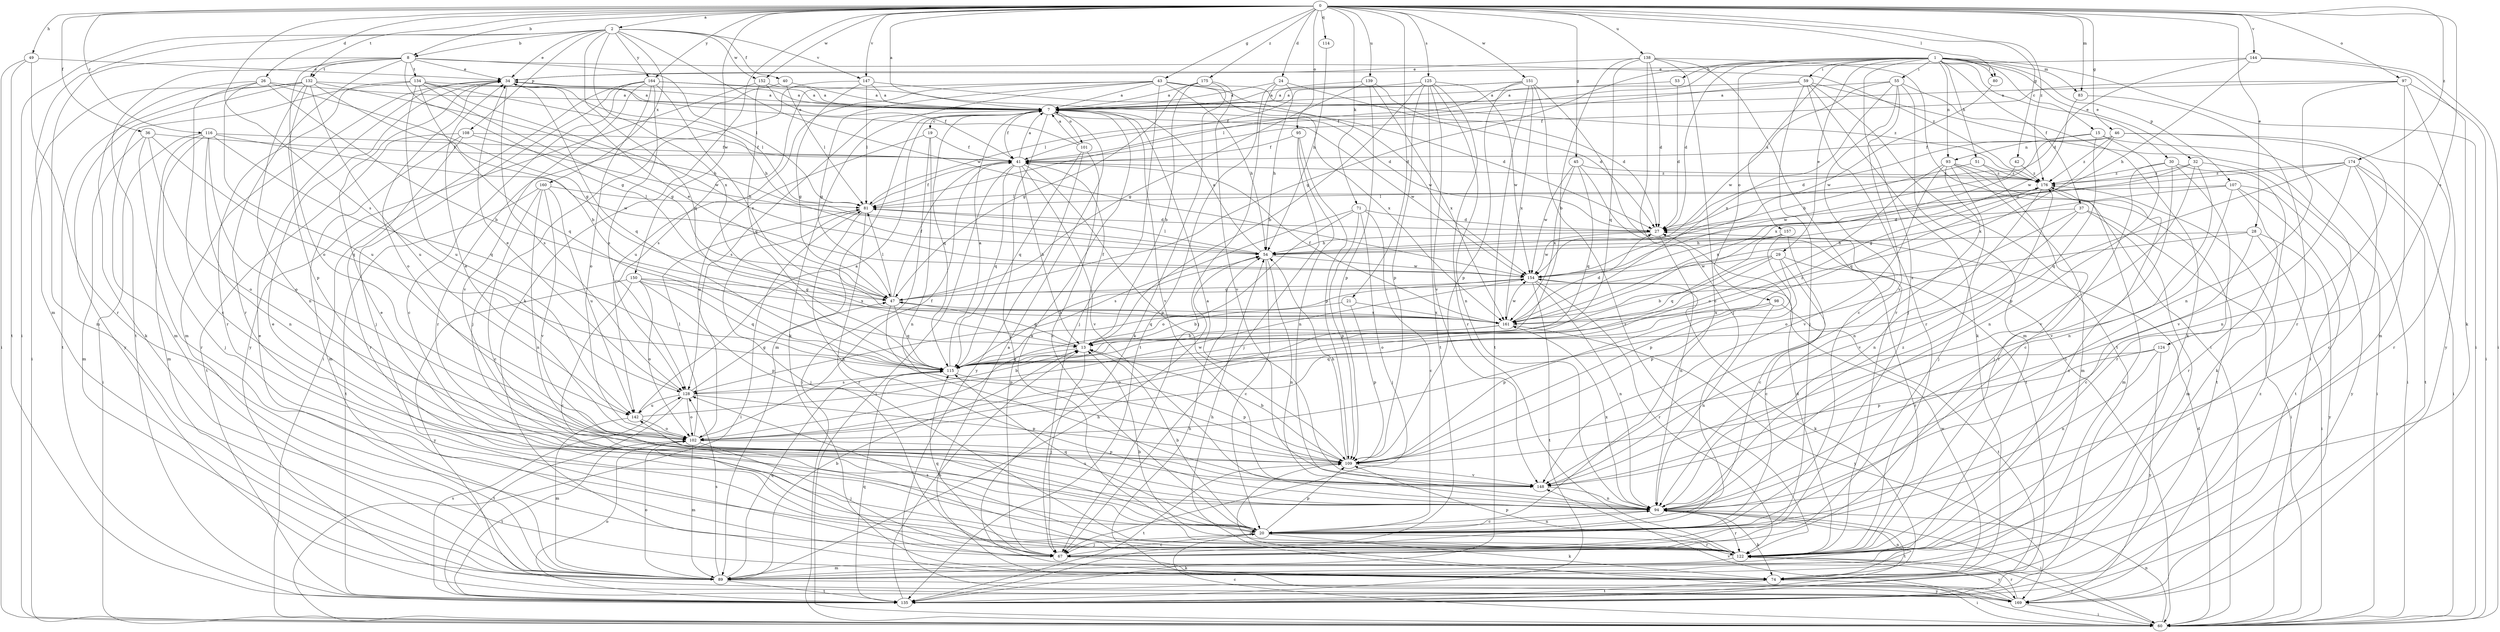 strict digraph  {
0;
1;
2;
7;
8;
13;
15;
19;
20;
21;
24;
26;
27;
28;
29;
30;
32;
34;
36;
37;
40;
41;
42;
43;
45;
46;
47;
49;
51;
53;
54;
55;
59;
60;
67;
71;
74;
80;
81;
83;
89;
93;
94;
95;
97;
98;
101;
102;
107;
108;
109;
114;
115;
116;
122;
124;
125;
128;
132;
134;
135;
138;
139;
142;
144;
147;
148;
150;
151;
152;
154;
157;
160;
161;
164;
169;
174;
175;
176;
0 -> 2  [label=a];
0 -> 7  [label=a];
0 -> 8  [label=b];
0 -> 21  [label=d];
0 -> 24  [label=d];
0 -> 26  [label=d];
0 -> 28  [label=e];
0 -> 36  [label=f];
0 -> 42  [label=g];
0 -> 43  [label=g];
0 -> 45  [label=g];
0 -> 46  [label=g];
0 -> 49  [label=h];
0 -> 71  [label=k];
0 -> 74  [label=k];
0 -> 80  [label=l];
0 -> 83  [label=m];
0 -> 95  [label=o];
0 -> 97  [label=o];
0 -> 114  [label=q];
0 -> 116  [label=r];
0 -> 124  [label=s];
0 -> 125  [label=s];
0 -> 128  [label=s];
0 -> 132  [label=t];
0 -> 138  [label=u];
0 -> 139  [label=u];
0 -> 144  [label=v];
0 -> 147  [label=v];
0 -> 150  [label=w];
0 -> 151  [label=w];
0 -> 152  [label=w];
0 -> 164  [label=y];
0 -> 174  [label=z];
0 -> 175  [label=z];
0 -> 176  [label=z];
1 -> 15  [label=c];
1 -> 27  [label=d];
1 -> 29  [label=e];
1 -> 30  [label=e];
1 -> 32  [label=e];
1 -> 37  [label=f];
1 -> 47  [label=g];
1 -> 51  [label=h];
1 -> 53  [label=h];
1 -> 55  [label=i];
1 -> 59  [label=i];
1 -> 60  [label=i];
1 -> 67  [label=j];
1 -> 80  [label=l];
1 -> 81  [label=l];
1 -> 83  [label=m];
1 -> 93  [label=n];
1 -> 98  [label=o];
1 -> 107  [label=p];
1 -> 157  [label=x];
2 -> 8  [label=b];
2 -> 34  [label=e];
2 -> 40  [label=f];
2 -> 60  [label=i];
2 -> 89  [label=m];
2 -> 108  [label=p];
2 -> 115  [label=q];
2 -> 147  [label=v];
2 -> 152  [label=w];
2 -> 154  [label=w];
2 -> 160  [label=x];
2 -> 161  [label=x];
2 -> 164  [label=y];
7 -> 19  [label=c];
7 -> 41  [label=f];
7 -> 67  [label=j];
7 -> 89  [label=m];
7 -> 101  [label=o];
7 -> 115  [label=q];
7 -> 128  [label=s];
7 -> 148  [label=v];
7 -> 154  [label=w];
8 -> 34  [label=e];
8 -> 47  [label=g];
8 -> 81  [label=l];
8 -> 89  [label=m];
8 -> 102  [label=o];
8 -> 122  [label=r];
8 -> 132  [label=t];
8 -> 134  [label=t];
8 -> 135  [label=t];
8 -> 176  [label=z];
13 -> 41  [label=f];
13 -> 47  [label=g];
13 -> 67  [label=j];
13 -> 115  [label=q];
15 -> 60  [label=i];
15 -> 93  [label=n];
15 -> 94  [label=n];
15 -> 109  [label=p];
15 -> 161  [label=x];
19 -> 41  [label=f];
19 -> 60  [label=i];
19 -> 94  [label=n];
19 -> 102  [label=o];
20 -> 13  [label=b];
20 -> 34  [label=e];
20 -> 67  [label=j];
20 -> 74  [label=k];
20 -> 94  [label=n];
20 -> 109  [label=p];
20 -> 115  [label=q];
20 -> 122  [label=r];
21 -> 13  [label=b];
21 -> 109  [label=p];
21 -> 161  [label=x];
24 -> 7  [label=a];
24 -> 27  [label=d];
24 -> 54  [label=h];
24 -> 67  [label=j];
24 -> 135  [label=t];
26 -> 7  [label=a];
26 -> 13  [label=b];
26 -> 20  [label=c];
26 -> 47  [label=g];
26 -> 74  [label=k];
26 -> 142  [label=u];
27 -> 54  [label=h];
27 -> 94  [label=n];
27 -> 154  [label=w];
28 -> 20  [label=c];
28 -> 54  [label=h];
28 -> 60  [label=i];
28 -> 161  [label=x];
28 -> 169  [label=y];
29 -> 13  [label=b];
29 -> 20  [label=c];
29 -> 102  [label=o];
29 -> 109  [label=p];
29 -> 122  [label=r];
29 -> 154  [label=w];
30 -> 20  [label=c];
30 -> 67  [label=j];
30 -> 74  [label=k];
30 -> 122  [label=r];
30 -> 176  [label=z];
32 -> 60  [label=i];
32 -> 94  [label=n];
32 -> 115  [label=q];
32 -> 148  [label=v];
32 -> 176  [label=z];
34 -> 7  [label=a];
34 -> 81  [label=l];
34 -> 89  [label=m];
34 -> 102  [label=o];
34 -> 115  [label=q];
34 -> 128  [label=s];
36 -> 41  [label=f];
36 -> 89  [label=m];
36 -> 102  [label=o];
36 -> 115  [label=q];
36 -> 122  [label=r];
37 -> 27  [label=d];
37 -> 60  [label=i];
37 -> 89  [label=m];
37 -> 102  [label=o];
37 -> 148  [label=v];
40 -> 7  [label=a];
40 -> 81  [label=l];
40 -> 122  [label=r];
41 -> 7  [label=a];
41 -> 13  [label=b];
41 -> 60  [label=i];
41 -> 109  [label=p];
41 -> 115  [label=q];
41 -> 148  [label=v];
41 -> 176  [label=z];
42 -> 154  [label=w];
42 -> 176  [label=z];
43 -> 7  [label=a];
43 -> 47  [label=g];
43 -> 54  [label=h];
43 -> 67  [label=j];
43 -> 74  [label=k];
43 -> 128  [label=s];
43 -> 142  [label=u];
43 -> 154  [label=w];
43 -> 161  [label=x];
43 -> 176  [label=z];
45 -> 115  [label=q];
45 -> 135  [label=t];
45 -> 154  [label=w];
45 -> 161  [label=x];
45 -> 176  [label=z];
46 -> 27  [label=d];
46 -> 41  [label=f];
46 -> 94  [label=n];
46 -> 122  [label=r];
46 -> 161  [label=x];
46 -> 176  [label=z];
47 -> 34  [label=e];
47 -> 41  [label=f];
47 -> 81  [label=l];
47 -> 109  [label=p];
47 -> 115  [label=q];
47 -> 161  [label=x];
49 -> 34  [label=e];
49 -> 60  [label=i];
49 -> 122  [label=r];
49 -> 135  [label=t];
51 -> 54  [label=h];
51 -> 122  [label=r];
51 -> 176  [label=z];
53 -> 7  [label=a];
53 -> 27  [label=d];
54 -> 7  [label=a];
54 -> 20  [label=c];
54 -> 81  [label=l];
54 -> 94  [label=n];
54 -> 154  [label=w];
55 -> 7  [label=a];
55 -> 20  [label=c];
55 -> 74  [label=k];
55 -> 89  [label=m];
55 -> 148  [label=v];
55 -> 154  [label=w];
55 -> 161  [label=x];
59 -> 7  [label=a];
59 -> 41  [label=f];
59 -> 60  [label=i];
59 -> 67  [label=j];
59 -> 74  [label=k];
59 -> 122  [label=r];
59 -> 135  [label=t];
60 -> 20  [label=c];
60 -> 27  [label=d];
60 -> 81  [label=l];
60 -> 94  [label=n];
60 -> 122  [label=r];
60 -> 148  [label=v];
67 -> 20  [label=c];
67 -> 74  [label=k];
67 -> 115  [label=q];
71 -> 20  [label=c];
71 -> 27  [label=d];
71 -> 67  [label=j];
71 -> 102  [label=o];
71 -> 109  [label=p];
71 -> 128  [label=s];
74 -> 7  [label=a];
74 -> 54  [label=h];
74 -> 60  [label=i];
74 -> 94  [label=n];
74 -> 135  [label=t];
74 -> 154  [label=w];
80 -> 154  [label=w];
81 -> 27  [label=d];
81 -> 41  [label=f];
81 -> 67  [label=j];
81 -> 94  [label=n];
81 -> 122  [label=r];
83 -> 122  [label=r];
83 -> 154  [label=w];
89 -> 13  [label=b];
89 -> 34  [label=e];
89 -> 54  [label=h];
89 -> 102  [label=o];
89 -> 115  [label=q];
89 -> 128  [label=s];
89 -> 135  [label=t];
89 -> 169  [label=y];
93 -> 67  [label=j];
93 -> 89  [label=m];
93 -> 94  [label=n];
93 -> 102  [label=o];
93 -> 135  [label=t];
93 -> 148  [label=v];
93 -> 176  [label=z];
94 -> 20  [label=c];
94 -> 60  [label=i];
94 -> 74  [label=k];
94 -> 122  [label=r];
94 -> 135  [label=t];
94 -> 142  [label=u];
94 -> 161  [label=x];
94 -> 176  [label=z];
95 -> 41  [label=f];
95 -> 67  [label=j];
95 -> 94  [label=n];
95 -> 109  [label=p];
97 -> 7  [label=a];
97 -> 41  [label=f];
97 -> 60  [label=i];
97 -> 89  [label=m];
97 -> 94  [label=n];
97 -> 169  [label=y];
98 -> 94  [label=n];
98 -> 109  [label=p];
98 -> 135  [label=t];
98 -> 161  [label=x];
101 -> 7  [label=a];
101 -> 20  [label=c];
101 -> 34  [label=e];
101 -> 115  [label=q];
101 -> 169  [label=y];
102 -> 34  [label=e];
102 -> 41  [label=f];
102 -> 67  [label=j];
102 -> 81  [label=l];
102 -> 89  [label=m];
102 -> 109  [label=p];
102 -> 135  [label=t];
107 -> 47  [label=g];
107 -> 81  [label=l];
107 -> 122  [label=r];
107 -> 135  [label=t];
107 -> 148  [label=v];
107 -> 169  [label=y];
108 -> 41  [label=f];
108 -> 54  [label=h];
108 -> 89  [label=m];
108 -> 122  [label=r];
108 -> 135  [label=t];
109 -> 13  [label=b];
109 -> 54  [label=h];
109 -> 135  [label=t];
109 -> 148  [label=v];
114 -> 54  [label=h];
115 -> 7  [label=a];
115 -> 54  [label=h];
115 -> 109  [label=p];
115 -> 128  [label=s];
115 -> 176  [label=z];
116 -> 41  [label=f];
116 -> 60  [label=i];
116 -> 67  [label=j];
116 -> 89  [label=m];
116 -> 94  [label=n];
116 -> 102  [label=o];
116 -> 115  [label=q];
116 -> 154  [label=w];
122 -> 7  [label=a];
122 -> 13  [label=b];
122 -> 27  [label=d];
122 -> 34  [label=e];
122 -> 89  [label=m];
122 -> 109  [label=p];
122 -> 128  [label=s];
122 -> 169  [label=y];
122 -> 176  [label=z];
124 -> 94  [label=n];
124 -> 109  [label=p];
124 -> 115  [label=q];
124 -> 169  [label=y];
125 -> 7  [label=a];
125 -> 13  [label=b];
125 -> 94  [label=n];
125 -> 109  [label=p];
125 -> 122  [label=r];
125 -> 135  [label=t];
125 -> 148  [label=v];
125 -> 154  [label=w];
128 -> 13  [label=b];
128 -> 34  [label=e];
128 -> 47  [label=g];
128 -> 102  [label=o];
128 -> 109  [label=p];
128 -> 135  [label=t];
128 -> 142  [label=u];
132 -> 7  [label=a];
132 -> 13  [label=b];
132 -> 54  [label=h];
132 -> 60  [label=i];
132 -> 94  [label=n];
132 -> 109  [label=p];
132 -> 135  [label=t];
132 -> 142  [label=u];
132 -> 169  [label=y];
134 -> 7  [label=a];
134 -> 47  [label=g];
134 -> 54  [label=h];
134 -> 89  [label=m];
134 -> 115  [label=q];
134 -> 122  [label=r];
134 -> 142  [label=u];
134 -> 154  [label=w];
135 -> 13  [label=b];
135 -> 102  [label=o];
135 -> 115  [label=q];
135 -> 128  [label=s];
138 -> 13  [label=b];
138 -> 20  [label=c];
138 -> 27  [label=d];
138 -> 34  [label=e];
138 -> 60  [label=i];
138 -> 67  [label=j];
138 -> 115  [label=q];
138 -> 122  [label=r];
139 -> 7  [label=a];
139 -> 27  [label=d];
139 -> 47  [label=g];
139 -> 109  [label=p];
139 -> 161  [label=x];
142 -> 7  [label=a];
142 -> 89  [label=m];
142 -> 102  [label=o];
142 -> 154  [label=w];
144 -> 27  [label=d];
144 -> 34  [label=e];
144 -> 54  [label=h];
144 -> 60  [label=i];
144 -> 74  [label=k];
147 -> 7  [label=a];
147 -> 27  [label=d];
147 -> 47  [label=g];
147 -> 67  [label=j];
147 -> 81  [label=l];
148 -> 7  [label=a];
148 -> 94  [label=n];
150 -> 20  [label=c];
150 -> 47  [label=g];
150 -> 102  [label=o];
150 -> 109  [label=p];
150 -> 115  [label=q];
150 -> 161  [label=x];
150 -> 169  [label=y];
151 -> 7  [label=a];
151 -> 41  [label=f];
151 -> 60  [label=i];
151 -> 81  [label=l];
151 -> 109  [label=p];
151 -> 122  [label=r];
151 -> 135  [label=t];
151 -> 161  [label=x];
152 -> 7  [label=a];
152 -> 41  [label=f];
152 -> 115  [label=q];
152 -> 169  [label=y];
154 -> 47  [label=g];
154 -> 74  [label=k];
154 -> 94  [label=n];
154 -> 115  [label=q];
154 -> 122  [label=r];
154 -> 135  [label=t];
157 -> 20  [label=c];
157 -> 54  [label=h];
157 -> 109  [label=p];
157 -> 115  [label=q];
160 -> 20  [label=c];
160 -> 81  [label=l];
160 -> 94  [label=n];
160 -> 135  [label=t];
160 -> 142  [label=u];
160 -> 148  [label=v];
161 -> 13  [label=b];
161 -> 27  [label=d];
161 -> 41  [label=f];
161 -> 102  [label=o];
161 -> 154  [label=w];
161 -> 169  [label=y];
164 -> 7  [label=a];
164 -> 20  [label=c];
164 -> 27  [label=d];
164 -> 60  [label=i];
164 -> 67  [label=j];
164 -> 102  [label=o];
164 -> 128  [label=s];
164 -> 148  [label=v];
164 -> 161  [label=x];
169 -> 54  [label=h];
169 -> 60  [label=i];
169 -> 109  [label=p];
169 -> 122  [label=r];
169 -> 176  [label=z];
174 -> 20  [label=c];
174 -> 27  [label=d];
174 -> 60  [label=i];
174 -> 115  [label=q];
174 -> 135  [label=t];
174 -> 148  [label=v];
174 -> 176  [label=z];
175 -> 7  [label=a];
175 -> 13  [label=b];
175 -> 47  [label=g];
175 -> 74  [label=k];
175 -> 148  [label=v];
176 -> 81  [label=l];
176 -> 89  [label=m];
176 -> 94  [label=n];
176 -> 161  [label=x];
}
